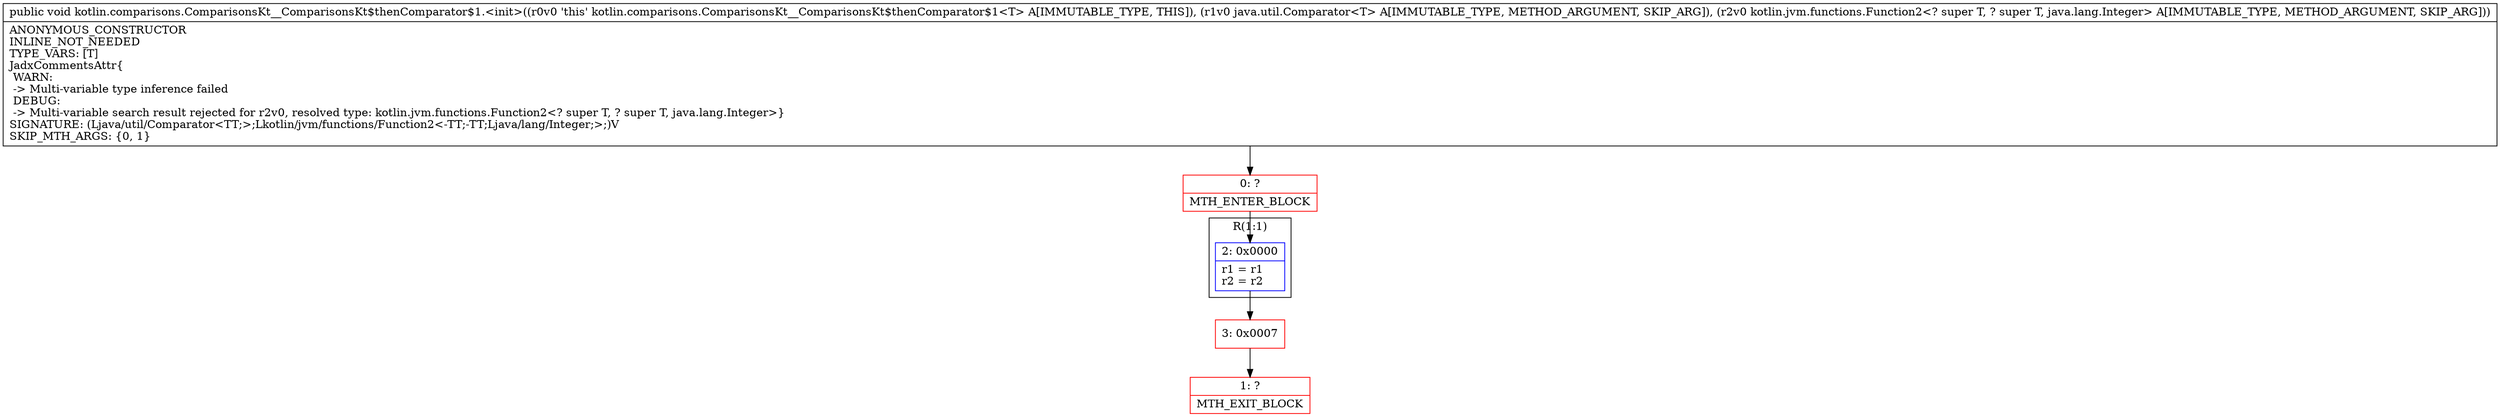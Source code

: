digraph "CFG forkotlin.comparisons.ComparisonsKt__ComparisonsKt$thenComparator$1.\<init\>(Ljava\/util\/Comparator;Lkotlin\/jvm\/functions\/Function2;)V" {
subgraph cluster_Region_1254699384 {
label = "R(1:1)";
node [shape=record,color=blue];
Node_2 [shape=record,label="{2\:\ 0x0000|r1 = r1\lr2 = r2\l}"];
}
Node_0 [shape=record,color=red,label="{0\:\ ?|MTH_ENTER_BLOCK\l}"];
Node_3 [shape=record,color=red,label="{3\:\ 0x0007}"];
Node_1 [shape=record,color=red,label="{1\:\ ?|MTH_EXIT_BLOCK\l}"];
MethodNode[shape=record,label="{public void kotlin.comparisons.ComparisonsKt__ComparisonsKt$thenComparator$1.\<init\>((r0v0 'this' kotlin.comparisons.ComparisonsKt__ComparisonsKt$thenComparator$1\<T\> A[IMMUTABLE_TYPE, THIS]), (r1v0 java.util.Comparator\<T\> A[IMMUTABLE_TYPE, METHOD_ARGUMENT, SKIP_ARG]), (r2v0 kotlin.jvm.functions.Function2\<? super T, ? super T, java.lang.Integer\> A[IMMUTABLE_TYPE, METHOD_ARGUMENT, SKIP_ARG]))  | ANONYMOUS_CONSTRUCTOR\lINLINE_NOT_NEEDED\lTYPE_VARS: [T]\lJadxCommentsAttr\{\l WARN: \l \-\> Multi\-variable type inference failed\l DEBUG: \l \-\> Multi\-variable search result rejected for r2v0, resolved type: kotlin.jvm.functions.Function2\<? super T, ? super T, java.lang.Integer\>\}\lSIGNATURE: (Ljava\/util\/Comparator\<TT;\>;Lkotlin\/jvm\/functions\/Function2\<\-TT;\-TT;Ljava\/lang\/Integer;\>;)V\lSKIP_MTH_ARGS: \{0, 1\}\l}"];
MethodNode -> Node_0;Node_2 -> Node_3;
Node_0 -> Node_2;
Node_3 -> Node_1;
}

